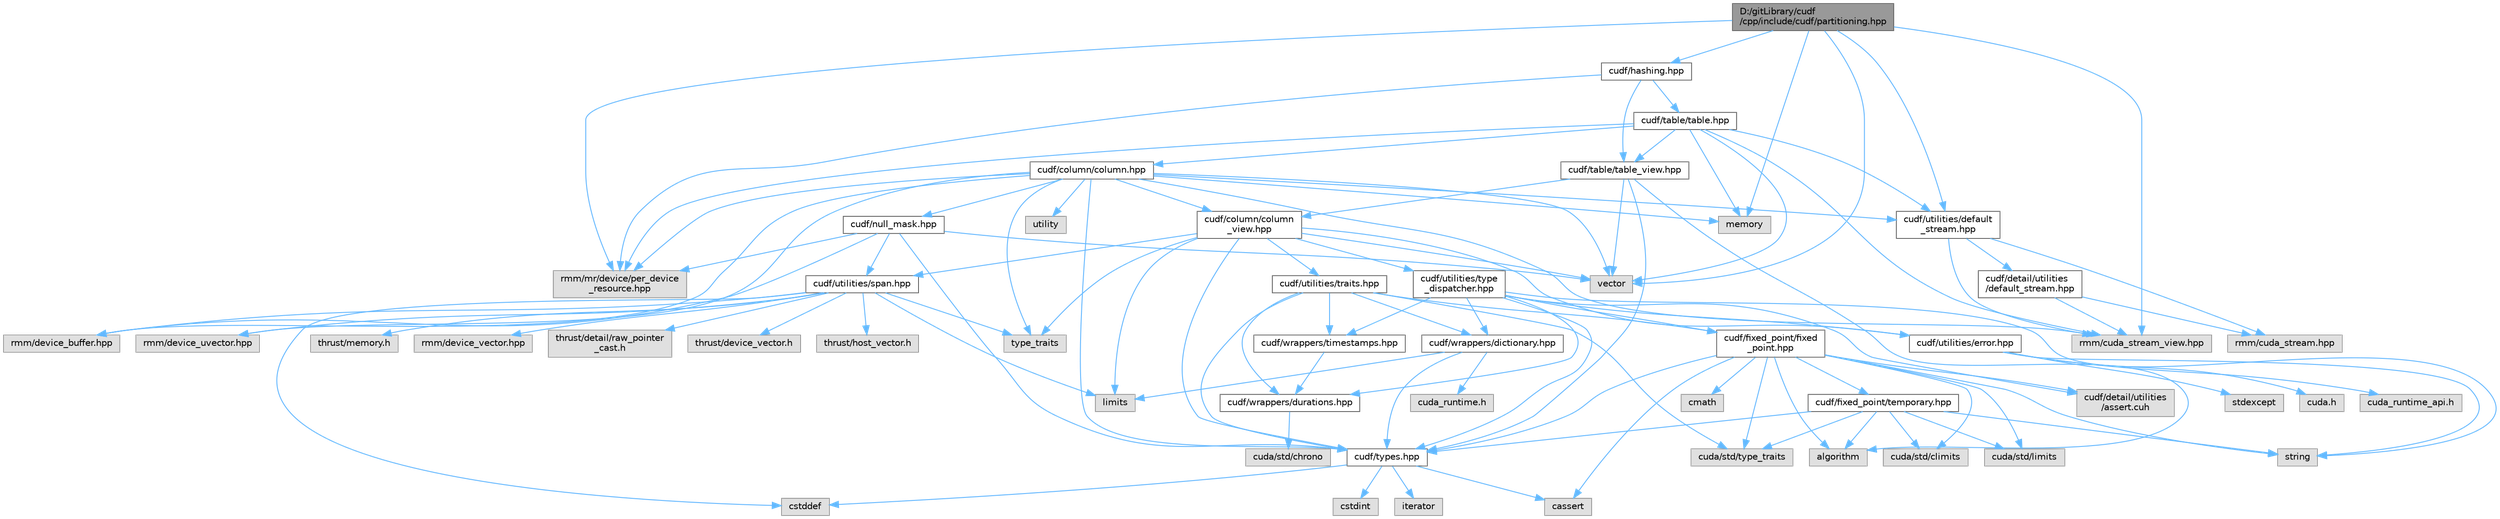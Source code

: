 digraph "D:/gitLibrary/cudf/cpp/include/cudf/partitioning.hpp"
{
 // LATEX_PDF_SIZE
  bgcolor="transparent";
  edge [fontname=Helvetica,fontsize=10,labelfontname=Helvetica,labelfontsize=10];
  node [fontname=Helvetica,fontsize=10,shape=box,height=0.2,width=0.4];
  Node1 [id="Node000001",label="D:/gitLibrary/cudf\l/cpp/include/cudf/partitioning.hpp",height=0.2,width=0.4,color="gray40", fillcolor="grey60", style="filled", fontcolor="black",tooltip="Column partitioning APIs"];
  Node1 -> Node2 [id="edge1_Node000001_Node000002",color="steelblue1",style="solid",tooltip=" "];
  Node2 [id="Node000002",label="cudf/hashing.hpp",height=0.2,width=0.4,color="grey40", fillcolor="white", style="filled",URL="$hashing_8hpp.html",tooltip=" "];
  Node2 -> Node3 [id="edge2_Node000002_Node000003",color="steelblue1",style="solid",tooltip=" "];
  Node3 [id="Node000003",label="cudf/table/table.hpp",height=0.2,width=0.4,color="grey40", fillcolor="white", style="filled",URL="$table_8hpp.html",tooltip="Class definition for cudf::table"];
  Node3 -> Node4 [id="edge3_Node000003_Node000004",color="steelblue1",style="solid",tooltip=" "];
  Node4 [id="Node000004",label="cudf/column/column.hpp",height=0.2,width=0.4,color="grey40", fillcolor="white", style="filled",URL="$column_8hpp.html",tooltip="Class definition for cudf::column"];
  Node4 -> Node5 [id="edge4_Node000004_Node000005",color="steelblue1",style="solid",tooltip=" "];
  Node5 [id="Node000005",label="cudf/column/column\l_view.hpp",height=0.2,width=0.4,color="grey40", fillcolor="white", style="filled",URL="$column__view_8hpp.html",tooltip="column view class definitions"];
  Node5 -> Node6 [id="edge5_Node000005_Node000006",color="steelblue1",style="solid",tooltip=" "];
  Node6 [id="Node000006",label="cudf/types.hpp",height=0.2,width=0.4,color="grey40", fillcolor="white", style="filled",URL="$types_8hpp.html",tooltip="Type declarations for libcudf."];
  Node6 -> Node7 [id="edge6_Node000006_Node000007",color="steelblue1",style="solid",tooltip=" "];
  Node7 [id="Node000007",label="cassert",height=0.2,width=0.4,color="grey60", fillcolor="#E0E0E0", style="filled",tooltip=" "];
  Node6 -> Node8 [id="edge7_Node000006_Node000008",color="steelblue1",style="solid",tooltip=" "];
  Node8 [id="Node000008",label="cstddef",height=0.2,width=0.4,color="grey60", fillcolor="#E0E0E0", style="filled",tooltip=" "];
  Node6 -> Node9 [id="edge8_Node000006_Node000009",color="steelblue1",style="solid",tooltip=" "];
  Node9 [id="Node000009",label="cstdint",height=0.2,width=0.4,color="grey60", fillcolor="#E0E0E0", style="filled",tooltip=" "];
  Node6 -> Node10 [id="edge9_Node000006_Node000010",color="steelblue1",style="solid",tooltip=" "];
  Node10 [id="Node000010",label="iterator",height=0.2,width=0.4,color="grey60", fillcolor="#E0E0E0", style="filled",tooltip=" "];
  Node5 -> Node11 [id="edge10_Node000005_Node000011",color="steelblue1",style="solid",tooltip=" "];
  Node11 [id="Node000011",label="cudf/utilities/error.hpp",height=0.2,width=0.4,color="grey40", fillcolor="white", style="filled",URL="$error_8hpp.html",tooltip=" "];
  Node11 -> Node12 [id="edge11_Node000011_Node000012",color="steelblue1",style="solid",tooltip=" "];
  Node12 [id="Node000012",label="cuda.h",height=0.2,width=0.4,color="grey60", fillcolor="#E0E0E0", style="filled",tooltip=" "];
  Node11 -> Node13 [id="edge12_Node000011_Node000013",color="steelblue1",style="solid",tooltip=" "];
  Node13 [id="Node000013",label="cuda_runtime_api.h",height=0.2,width=0.4,color="grey60", fillcolor="#E0E0E0", style="filled",tooltip=" "];
  Node11 -> Node14 [id="edge13_Node000011_Node000014",color="steelblue1",style="solid",tooltip=" "];
  Node14 [id="Node000014",label="stdexcept",height=0.2,width=0.4,color="grey60", fillcolor="#E0E0E0", style="filled",tooltip=" "];
  Node11 -> Node15 [id="edge14_Node000011_Node000015",color="steelblue1",style="solid",tooltip=" "];
  Node15 [id="Node000015",label="string",height=0.2,width=0.4,color="grey60", fillcolor="#E0E0E0", style="filled",tooltip=" "];
  Node5 -> Node16 [id="edge15_Node000005_Node000016",color="steelblue1",style="solid",tooltip=" "];
  Node16 [id="Node000016",label="cudf/utilities/span.hpp",height=0.2,width=0.4,color="grey40", fillcolor="white", style="filled",URL="$span_8hpp.html",tooltip=" "];
  Node16 -> Node17 [id="edge16_Node000016_Node000017",color="steelblue1",style="solid",tooltip=" "];
  Node17 [id="Node000017",label="rmm/device_buffer.hpp",height=0.2,width=0.4,color="grey60", fillcolor="#E0E0E0", style="filled",tooltip=" "];
  Node16 -> Node18 [id="edge17_Node000016_Node000018",color="steelblue1",style="solid",tooltip=" "];
  Node18 [id="Node000018",label="rmm/device_uvector.hpp",height=0.2,width=0.4,color="grey60", fillcolor="#E0E0E0", style="filled",tooltip=" "];
  Node16 -> Node19 [id="edge18_Node000016_Node000019",color="steelblue1",style="solid",tooltip=" "];
  Node19 [id="Node000019",label="rmm/device_vector.hpp",height=0.2,width=0.4,color="grey60", fillcolor="#E0E0E0", style="filled",tooltip=" "];
  Node16 -> Node20 [id="edge19_Node000016_Node000020",color="steelblue1",style="solid",tooltip=" "];
  Node20 [id="Node000020",label="thrust/detail/raw_pointer\l_cast.h",height=0.2,width=0.4,color="grey60", fillcolor="#E0E0E0", style="filled",tooltip=" "];
  Node16 -> Node21 [id="edge20_Node000016_Node000021",color="steelblue1",style="solid",tooltip=" "];
  Node21 [id="Node000021",label="thrust/device_vector.h",height=0.2,width=0.4,color="grey60", fillcolor="#E0E0E0", style="filled",tooltip=" "];
  Node16 -> Node22 [id="edge21_Node000016_Node000022",color="steelblue1",style="solid",tooltip=" "];
  Node22 [id="Node000022",label="thrust/host_vector.h",height=0.2,width=0.4,color="grey60", fillcolor="#E0E0E0", style="filled",tooltip=" "];
  Node16 -> Node23 [id="edge22_Node000016_Node000023",color="steelblue1",style="solid",tooltip=" "];
  Node23 [id="Node000023",label="thrust/memory.h",height=0.2,width=0.4,color="grey60", fillcolor="#E0E0E0", style="filled",tooltip=" "];
  Node16 -> Node8 [id="edge23_Node000016_Node000008",color="steelblue1",style="solid",tooltip=" "];
  Node16 -> Node24 [id="edge24_Node000016_Node000024",color="steelblue1",style="solid",tooltip=" "];
  Node24 [id="Node000024",label="limits",height=0.2,width=0.4,color="grey60", fillcolor="#E0E0E0", style="filled",tooltip=" "];
  Node16 -> Node25 [id="edge25_Node000016_Node000025",color="steelblue1",style="solid",tooltip=" "];
  Node25 [id="Node000025",label="type_traits",height=0.2,width=0.4,color="grey60", fillcolor="#E0E0E0", style="filled",tooltip=" "];
  Node5 -> Node26 [id="edge26_Node000005_Node000026",color="steelblue1",style="solid",tooltip=" "];
  Node26 [id="Node000026",label="cudf/utilities/traits.hpp",height=0.2,width=0.4,color="grey40", fillcolor="white", style="filled",URL="$traits_8hpp.html",tooltip=" "];
  Node26 -> Node27 [id="edge27_Node000026_Node000027",color="steelblue1",style="solid",tooltip=" "];
  Node27 [id="Node000027",label="cudf/fixed_point/fixed\l_point.hpp",height=0.2,width=0.4,color="grey40", fillcolor="white", style="filled",URL="$fixed__point_8hpp.html",tooltip="Class definition for fixed point data type"];
  Node27 -> Node28 [id="edge28_Node000027_Node000028",color="steelblue1",style="solid",tooltip=" "];
  Node28 [id="Node000028",label="cudf/detail/utilities\l/assert.cuh",height=0.2,width=0.4,color="grey60", fillcolor="#E0E0E0", style="filled",tooltip=" "];
  Node27 -> Node29 [id="edge29_Node000027_Node000029",color="steelblue1",style="solid",tooltip=" "];
  Node29 [id="Node000029",label="cudf/fixed_point/temporary.hpp",height=0.2,width=0.4,color="grey40", fillcolor="white", style="filled",URL="$temporary_8hpp.html",tooltip=" "];
  Node29 -> Node6 [id="edge30_Node000029_Node000006",color="steelblue1",style="solid",tooltip=" "];
  Node29 -> Node30 [id="edge31_Node000029_Node000030",color="steelblue1",style="solid",tooltip=" "];
  Node30 [id="Node000030",label="cuda/std/climits",height=0.2,width=0.4,color="grey60", fillcolor="#E0E0E0", style="filled",tooltip=" "];
  Node29 -> Node31 [id="edge32_Node000029_Node000031",color="steelblue1",style="solid",tooltip=" "];
  Node31 [id="Node000031",label="cuda/std/limits",height=0.2,width=0.4,color="grey60", fillcolor="#E0E0E0", style="filled",tooltip=" "];
  Node29 -> Node32 [id="edge33_Node000029_Node000032",color="steelblue1",style="solid",tooltip=" "];
  Node32 [id="Node000032",label="cuda/std/type_traits",height=0.2,width=0.4,color="grey60", fillcolor="#E0E0E0", style="filled",tooltip=" "];
  Node29 -> Node33 [id="edge34_Node000029_Node000033",color="steelblue1",style="solid",tooltip=" "];
  Node33 [id="Node000033",label="algorithm",height=0.2,width=0.4,color="grey60", fillcolor="#E0E0E0", style="filled",tooltip=" "];
  Node29 -> Node15 [id="edge35_Node000029_Node000015",color="steelblue1",style="solid",tooltip=" "];
  Node27 -> Node6 [id="edge36_Node000027_Node000006",color="steelblue1",style="solid",tooltip=" "];
  Node27 -> Node30 [id="edge37_Node000027_Node000030",color="steelblue1",style="solid",tooltip=" "];
  Node27 -> Node31 [id="edge38_Node000027_Node000031",color="steelblue1",style="solid",tooltip=" "];
  Node27 -> Node32 [id="edge39_Node000027_Node000032",color="steelblue1",style="solid",tooltip=" "];
  Node27 -> Node33 [id="edge40_Node000027_Node000033",color="steelblue1",style="solid",tooltip=" "];
  Node27 -> Node7 [id="edge41_Node000027_Node000007",color="steelblue1",style="solid",tooltip=" "];
  Node27 -> Node34 [id="edge42_Node000027_Node000034",color="steelblue1",style="solid",tooltip=" "];
  Node34 [id="Node000034",label="cmath",height=0.2,width=0.4,color="grey60", fillcolor="#E0E0E0", style="filled",tooltip=" "];
  Node27 -> Node15 [id="edge43_Node000027_Node000015",color="steelblue1",style="solid",tooltip=" "];
  Node26 -> Node6 [id="edge44_Node000026_Node000006",color="steelblue1",style="solid",tooltip=" "];
  Node26 -> Node35 [id="edge45_Node000026_Node000035",color="steelblue1",style="solid",tooltip=" "];
  Node35 [id="Node000035",label="cudf/wrappers/dictionary.hpp",height=0.2,width=0.4,color="grey40", fillcolor="white", style="filled",URL="$dictionary_8hpp.html",tooltip="Concrete type definition for dictionary columns."];
  Node35 -> Node36 [id="edge46_Node000035_Node000036",color="steelblue1",style="solid",tooltip=" "];
  Node36 [id="Node000036",label="cuda_runtime.h",height=0.2,width=0.4,color="grey60", fillcolor="#E0E0E0", style="filled",tooltip=" "];
  Node35 -> Node6 [id="edge47_Node000035_Node000006",color="steelblue1",style="solid",tooltip=" "];
  Node35 -> Node24 [id="edge48_Node000035_Node000024",color="steelblue1",style="solid",tooltip=" "];
  Node26 -> Node37 [id="edge49_Node000026_Node000037",color="steelblue1",style="solid",tooltip=" "];
  Node37 [id="Node000037",label="cudf/wrappers/durations.hpp",height=0.2,width=0.4,color="grey40", fillcolor="white", style="filled",URL="$durations_8hpp.html",tooltip="Concrete type definitions for int32_t and int64_t durations in varying resolutions."];
  Node37 -> Node38 [id="edge50_Node000037_Node000038",color="steelblue1",style="solid",tooltip=" "];
  Node38 [id="Node000038",label="cuda/std/chrono",height=0.2,width=0.4,color="grey60", fillcolor="#E0E0E0", style="filled",tooltip=" "];
  Node26 -> Node39 [id="edge51_Node000026_Node000039",color="steelblue1",style="solid",tooltip=" "];
  Node39 [id="Node000039",label="cudf/wrappers/timestamps.hpp",height=0.2,width=0.4,color="grey40", fillcolor="white", style="filled",URL="$timestamps_8hpp.html",tooltip="Concrete type definitions for int32_t and int64_t timestamps in varying resolutions as durations sinc..."];
  Node39 -> Node37 [id="edge52_Node000039_Node000037",color="steelblue1",style="solid",tooltip=" "];
  Node26 -> Node32 [id="edge53_Node000026_Node000032",color="steelblue1",style="solid",tooltip=" "];
  Node5 -> Node40 [id="edge54_Node000005_Node000040",color="steelblue1",style="solid",tooltip=" "];
  Node40 [id="Node000040",label="cudf/utilities/type\l_dispatcher.hpp",height=0.2,width=0.4,color="grey40", fillcolor="white", style="filled",URL="$type__dispatcher_8hpp.html",tooltip="Defines the mapping between cudf::type_id runtime type information and concrete C++ types."];
  Node40 -> Node28 [id="edge55_Node000040_Node000028",color="steelblue1",style="solid",tooltip=" "];
  Node40 -> Node27 [id="edge56_Node000040_Node000027",color="steelblue1",style="solid",tooltip=" "];
  Node40 -> Node6 [id="edge57_Node000040_Node000006",color="steelblue1",style="solid",tooltip=" "];
  Node40 -> Node11 [id="edge58_Node000040_Node000011",color="steelblue1",style="solid",tooltip=" "];
  Node40 -> Node35 [id="edge59_Node000040_Node000035",color="steelblue1",style="solid",tooltip=" "];
  Node40 -> Node37 [id="edge60_Node000040_Node000037",color="steelblue1",style="solid",tooltip=" "];
  Node40 -> Node39 [id="edge61_Node000040_Node000039",color="steelblue1",style="solid",tooltip=" "];
  Node40 -> Node15 [id="edge62_Node000040_Node000015",color="steelblue1",style="solid",tooltip=" "];
  Node5 -> Node24 [id="edge63_Node000005_Node000024",color="steelblue1",style="solid",tooltip=" "];
  Node5 -> Node25 [id="edge64_Node000005_Node000025",color="steelblue1",style="solid",tooltip=" "];
  Node5 -> Node41 [id="edge65_Node000005_Node000041",color="steelblue1",style="solid",tooltip=" "];
  Node41 [id="Node000041",label="vector",height=0.2,width=0.4,color="grey60", fillcolor="#E0E0E0", style="filled",tooltip=" "];
  Node4 -> Node42 [id="edge66_Node000004_Node000042",color="steelblue1",style="solid",tooltip=" "];
  Node42 [id="Node000042",label="cudf/null_mask.hpp",height=0.2,width=0.4,color="grey40", fillcolor="white", style="filled",URL="$null__mask_8hpp.html",tooltip="APIs for managing validity bitmasks"];
  Node42 -> Node6 [id="edge67_Node000042_Node000006",color="steelblue1",style="solid",tooltip=" "];
  Node42 -> Node16 [id="edge68_Node000042_Node000016",color="steelblue1",style="solid",tooltip=" "];
  Node42 -> Node17 [id="edge69_Node000042_Node000017",color="steelblue1",style="solid",tooltip=" "];
  Node42 -> Node43 [id="edge70_Node000042_Node000043",color="steelblue1",style="solid",tooltip=" "];
  Node43 [id="Node000043",label="rmm/mr/device/per_device\l_resource.hpp",height=0.2,width=0.4,color="grey60", fillcolor="#E0E0E0", style="filled",tooltip=" "];
  Node42 -> Node41 [id="edge71_Node000042_Node000041",color="steelblue1",style="solid",tooltip=" "];
  Node4 -> Node6 [id="edge72_Node000004_Node000006",color="steelblue1",style="solid",tooltip=" "];
  Node4 -> Node44 [id="edge73_Node000004_Node000044",color="steelblue1",style="solid",tooltip=" "];
  Node44 [id="Node000044",label="cudf/utilities/default\l_stream.hpp",height=0.2,width=0.4,color="grey40", fillcolor="white", style="filled",URL="$utilities_2default__stream_8hpp.html",tooltip=" "];
  Node44 -> Node45 [id="edge74_Node000044_Node000045",color="steelblue1",style="solid",tooltip=" "];
  Node45 [id="Node000045",label="cudf/detail/utilities\l/default_stream.hpp",height=0.2,width=0.4,color="grey40", fillcolor="white", style="filled",URL="$detail_2utilities_2default__stream_8hpp.html",tooltip=" "];
  Node45 -> Node46 [id="edge75_Node000045_Node000046",color="steelblue1",style="solid",tooltip=" "];
  Node46 [id="Node000046",label="rmm/cuda_stream.hpp",height=0.2,width=0.4,color="grey60", fillcolor="#E0E0E0", style="filled",tooltip=" "];
  Node45 -> Node47 [id="edge76_Node000045_Node000047",color="steelblue1",style="solid",tooltip=" "];
  Node47 [id="Node000047",label="rmm/cuda_stream_view.hpp",height=0.2,width=0.4,color="grey60", fillcolor="#E0E0E0", style="filled",tooltip=" "];
  Node44 -> Node46 [id="edge77_Node000044_Node000046",color="steelblue1",style="solid",tooltip=" "];
  Node44 -> Node47 [id="edge78_Node000044_Node000047",color="steelblue1",style="solid",tooltip=" "];
  Node4 -> Node47 [id="edge79_Node000004_Node000047",color="steelblue1",style="solid",tooltip=" "];
  Node4 -> Node17 [id="edge80_Node000004_Node000017",color="steelblue1",style="solid",tooltip=" "];
  Node4 -> Node18 [id="edge81_Node000004_Node000018",color="steelblue1",style="solid",tooltip=" "];
  Node4 -> Node43 [id="edge82_Node000004_Node000043",color="steelblue1",style="solid",tooltip=" "];
  Node4 -> Node48 [id="edge83_Node000004_Node000048",color="steelblue1",style="solid",tooltip=" "];
  Node48 [id="Node000048",label="memory",height=0.2,width=0.4,color="grey60", fillcolor="#E0E0E0", style="filled",tooltip=" "];
  Node4 -> Node25 [id="edge84_Node000004_Node000025",color="steelblue1",style="solid",tooltip=" "];
  Node4 -> Node49 [id="edge85_Node000004_Node000049",color="steelblue1",style="solid",tooltip=" "];
  Node49 [id="Node000049",label="utility",height=0.2,width=0.4,color="grey60", fillcolor="#E0E0E0", style="filled",tooltip=" "];
  Node4 -> Node41 [id="edge86_Node000004_Node000041",color="steelblue1",style="solid",tooltip=" "];
  Node3 -> Node50 [id="edge87_Node000003_Node000050",color="steelblue1",style="solid",tooltip=" "];
  Node50 [id="Node000050",label="cudf/table/table_view.hpp",height=0.2,width=0.4,color="grey40", fillcolor="white", style="filled",URL="$table__view_8hpp.html",tooltip="Class definitions for (mutable)_table_view"];
  Node50 -> Node5 [id="edge88_Node000050_Node000005",color="steelblue1",style="solid",tooltip=" "];
  Node50 -> Node6 [id="edge89_Node000050_Node000006",color="steelblue1",style="solid",tooltip=" "];
  Node50 -> Node33 [id="edge90_Node000050_Node000033",color="steelblue1",style="solid",tooltip=" "];
  Node50 -> Node41 [id="edge91_Node000050_Node000041",color="steelblue1",style="solid",tooltip=" "];
  Node3 -> Node44 [id="edge92_Node000003_Node000044",color="steelblue1",style="solid",tooltip=" "];
  Node3 -> Node47 [id="edge93_Node000003_Node000047",color="steelblue1",style="solid",tooltip=" "];
  Node3 -> Node43 [id="edge94_Node000003_Node000043",color="steelblue1",style="solid",tooltip=" "];
  Node3 -> Node48 [id="edge95_Node000003_Node000048",color="steelblue1",style="solid",tooltip=" "];
  Node3 -> Node41 [id="edge96_Node000003_Node000041",color="steelblue1",style="solid",tooltip=" "];
  Node2 -> Node50 [id="edge97_Node000002_Node000050",color="steelblue1",style="solid",tooltip=" "];
  Node2 -> Node43 [id="edge98_Node000002_Node000043",color="steelblue1",style="solid",tooltip=" "];
  Node1 -> Node44 [id="edge99_Node000001_Node000044",color="steelblue1",style="solid",tooltip=" "];
  Node1 -> Node47 [id="edge100_Node000001_Node000047",color="steelblue1",style="solid",tooltip=" "];
  Node1 -> Node43 [id="edge101_Node000001_Node000043",color="steelblue1",style="solid",tooltip=" "];
  Node1 -> Node48 [id="edge102_Node000001_Node000048",color="steelblue1",style="solid",tooltip=" "];
  Node1 -> Node41 [id="edge103_Node000001_Node000041",color="steelblue1",style="solid",tooltip=" "];
}
